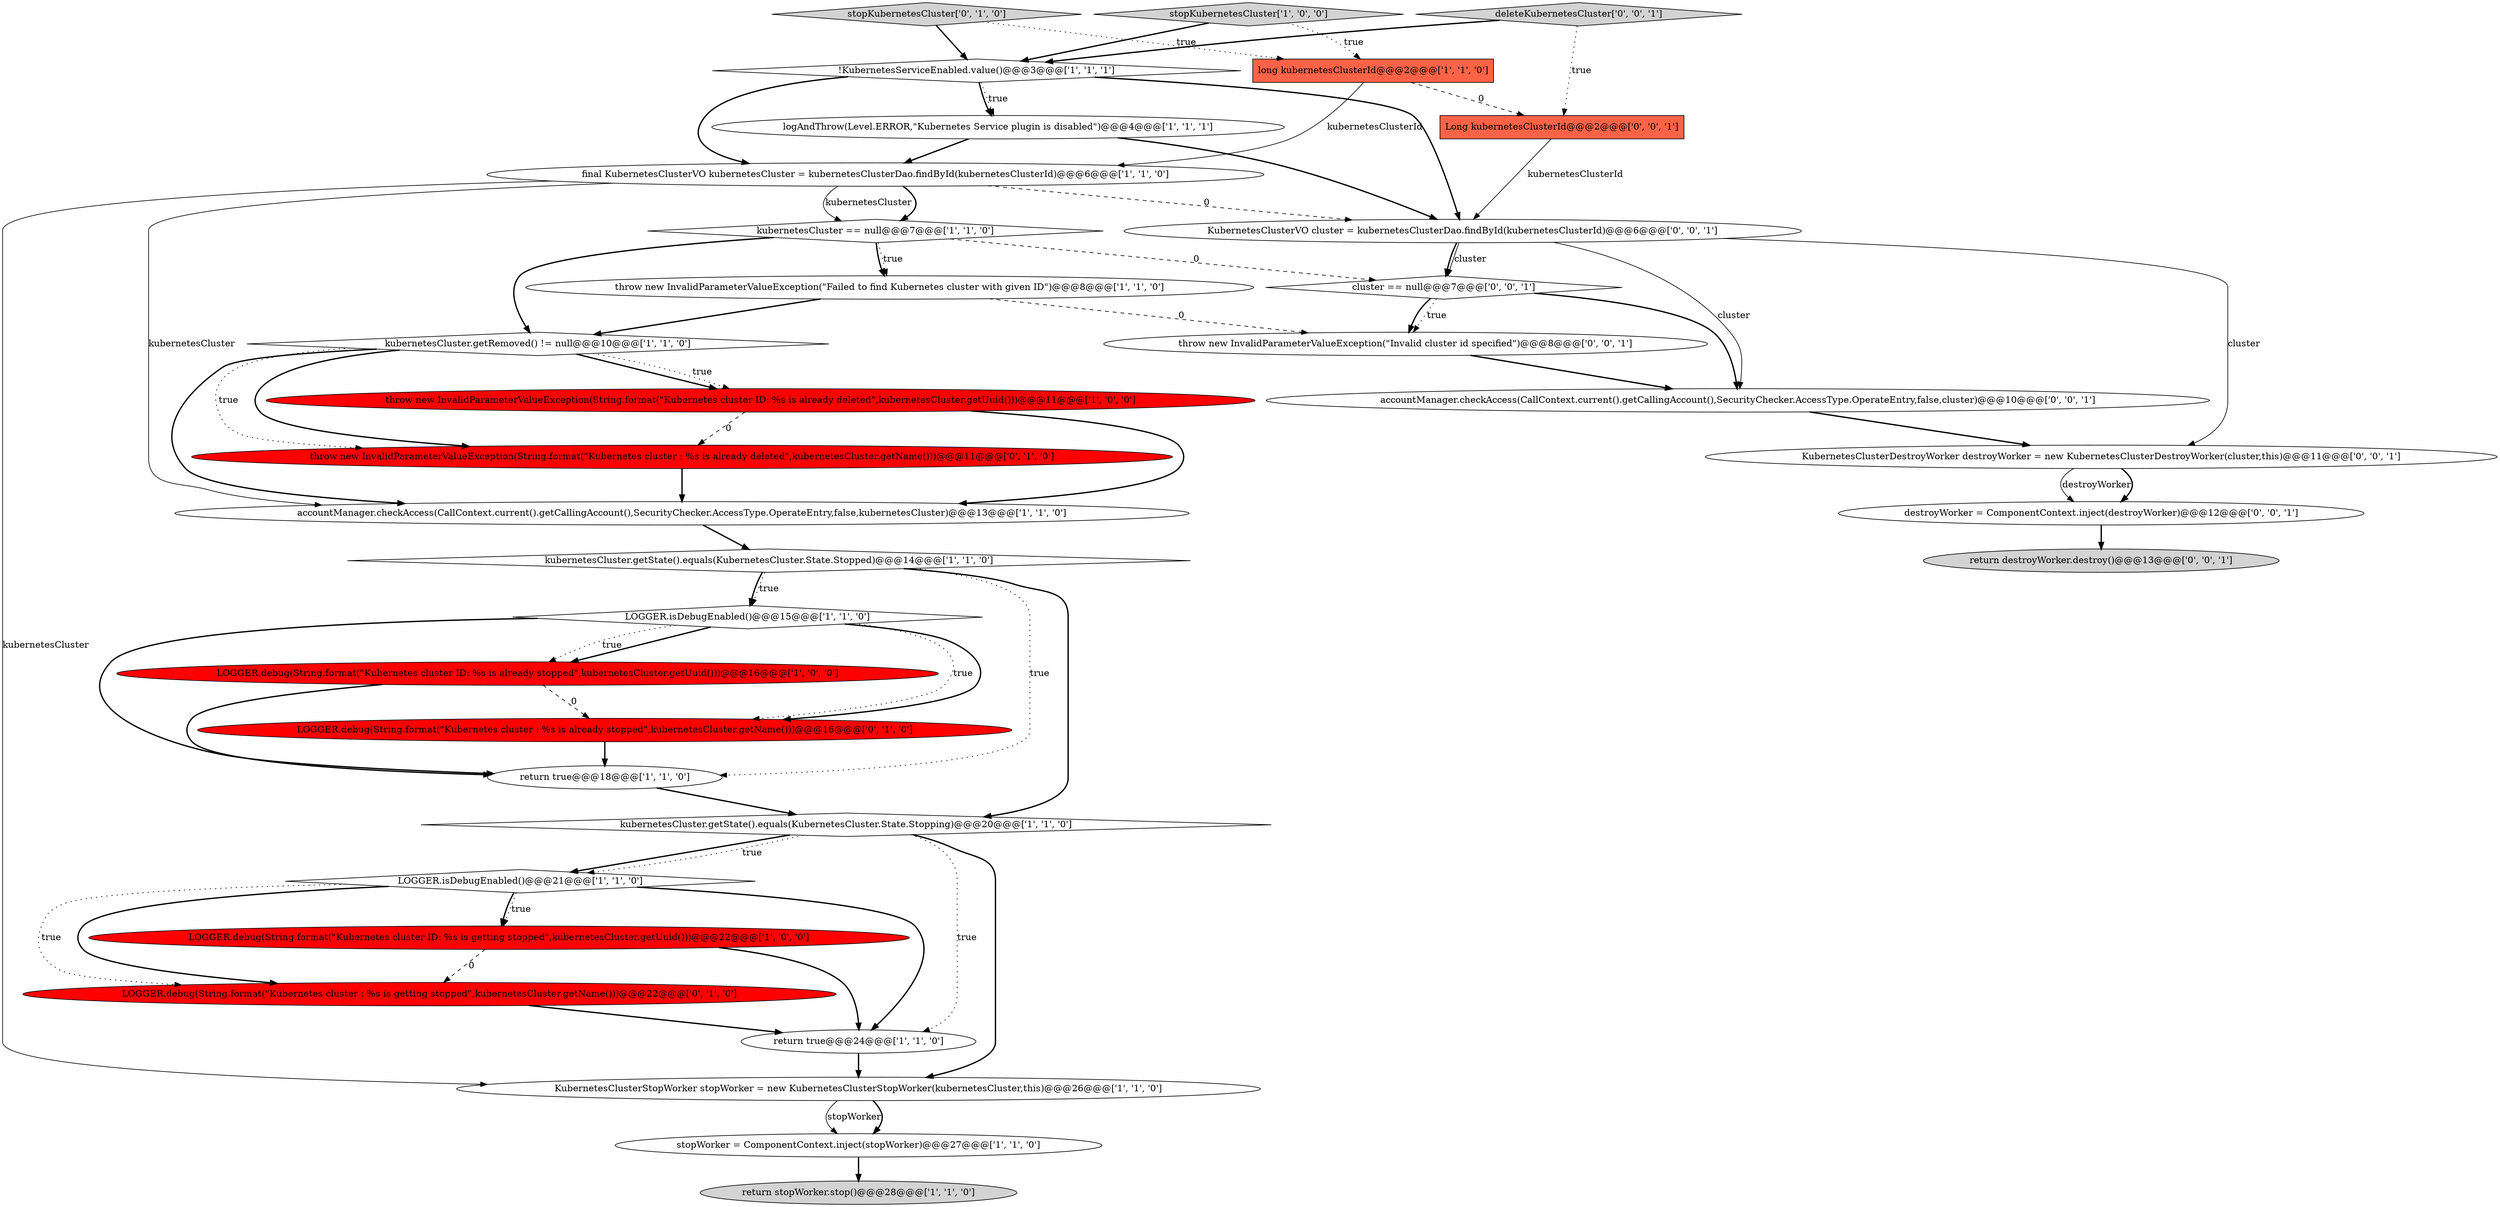 digraph {
27 [style = filled, label = "return destroyWorker.destroy()@@@13@@@['0', '0', '1']", fillcolor = lightgray, shape = ellipse image = "AAA0AAABBB3BBB"];
26 [style = filled, label = "KubernetesClusterDestroyWorker destroyWorker = new KubernetesClusterDestroyWorker(cluster,this)@@@11@@@['0', '0', '1']", fillcolor = white, shape = ellipse image = "AAA0AAABBB3BBB"];
23 [style = filled, label = "LOGGER.debug(String.format(\"Kubernetes cluster : %s is already stopped\",kubernetesCluster.getName()))@@@16@@@['0', '1', '0']", fillcolor = red, shape = ellipse image = "AAA1AAABBB2BBB"];
15 [style = filled, label = "throw new InvalidParameterValueException(String.format(\"Kubernetes cluster ID: %s is already deleted\",kubernetesCluster.getUuid()))@@@11@@@['1', '0', '0']", fillcolor = red, shape = ellipse image = "AAA1AAABBB1BBB"];
33 [style = filled, label = "destroyWorker = ComponentContext.inject(destroyWorker)@@@12@@@['0', '0', '1']", fillcolor = white, shape = ellipse image = "AAA0AAABBB3BBB"];
6 [style = filled, label = "final KubernetesClusterVO kubernetesCluster = kubernetesClusterDao.findById(kubernetesClusterId)@@@6@@@['1', '1', '0']", fillcolor = white, shape = ellipse image = "AAA0AAABBB1BBB"];
11 [style = filled, label = "stopWorker = ComponentContext.inject(stopWorker)@@@27@@@['1', '1', '0']", fillcolor = white, shape = ellipse image = "AAA0AAABBB1BBB"];
3 [style = filled, label = "kubernetesCluster == null@@@7@@@['1', '1', '0']", fillcolor = white, shape = diamond image = "AAA0AAABBB1BBB"];
17 [style = filled, label = "kubernetesCluster.getState().equals(KubernetesCluster.State.Stopped)@@@14@@@['1', '1', '0']", fillcolor = white, shape = diamond image = "AAA0AAABBB1BBB"];
13 [style = filled, label = "LOGGER.debug(String.format(\"Kubernetes cluster ID: %s is already stopped\",kubernetesCluster.getUuid()))@@@16@@@['1', '0', '0']", fillcolor = red, shape = ellipse image = "AAA1AAABBB1BBB"];
2 [style = filled, label = "LOGGER.isDebugEnabled()@@@21@@@['1', '1', '0']", fillcolor = white, shape = diamond image = "AAA0AAABBB1BBB"];
20 [style = filled, label = "kubernetesCluster.getRemoved() != null@@@10@@@['1', '1', '0']", fillcolor = white, shape = diamond image = "AAA0AAABBB1BBB"];
21 [style = filled, label = "throw new InvalidParameterValueException(String.format(\"Kubernetes cluster : %s is already deleted\",kubernetesCluster.getName()))@@@11@@@['0', '1', '0']", fillcolor = red, shape = ellipse image = "AAA1AAABBB2BBB"];
24 [style = filled, label = "stopKubernetesCluster['0', '1', '0']", fillcolor = lightgray, shape = diamond image = "AAA0AAABBB2BBB"];
18 [style = filled, label = "return true@@@24@@@['1', '1', '0']", fillcolor = white, shape = ellipse image = "AAA0AAABBB1BBB"];
25 [style = filled, label = "deleteKubernetesCluster['0', '0', '1']", fillcolor = lightgray, shape = diamond image = "AAA0AAABBB3BBB"];
7 [style = filled, label = "accountManager.checkAccess(CallContext.current().getCallingAccount(),SecurityChecker.AccessType.OperateEntry,false,kubernetesCluster)@@@13@@@['1', '1', '0']", fillcolor = white, shape = ellipse image = "AAA0AAABBB1BBB"];
5 [style = filled, label = "logAndThrow(Level.ERROR,\"Kubernetes Service plugin is disabled\")@@@4@@@['1', '1', '1']", fillcolor = white, shape = ellipse image = "AAA0AAABBB1BBB"];
10 [style = filled, label = "stopKubernetesCluster['1', '0', '0']", fillcolor = lightgray, shape = diamond image = "AAA0AAABBB1BBB"];
22 [style = filled, label = "LOGGER.debug(String.format(\"Kubernetes cluster : %s is getting stopped\",kubernetesCluster.getName()))@@@22@@@['0', '1', '0']", fillcolor = red, shape = ellipse image = "AAA1AAABBB2BBB"];
28 [style = filled, label = "cluster == null@@@7@@@['0', '0', '1']", fillcolor = white, shape = diamond image = "AAA0AAABBB3BBB"];
30 [style = filled, label = "Long kubernetesClusterId@@@2@@@['0', '0', '1']", fillcolor = tomato, shape = box image = "AAA0AAABBB3BBB"];
0 [style = filled, label = "LOGGER.debug(String.format(\"Kubernetes cluster ID: %s is getting stopped\",kubernetesCluster.getUuid()))@@@22@@@['1', '0', '0']", fillcolor = red, shape = ellipse image = "AAA1AAABBB1BBB"];
14 [style = filled, label = "throw new InvalidParameterValueException(\"Failed to find Kubernetes cluster with given ID\")@@@8@@@['1', '1', '0']", fillcolor = white, shape = ellipse image = "AAA0AAABBB1BBB"];
16 [style = filled, label = "long kubernetesClusterId@@@2@@@['1', '1', '0']", fillcolor = tomato, shape = box image = "AAA0AAABBB1BBB"];
12 [style = filled, label = "LOGGER.isDebugEnabled()@@@15@@@['1', '1', '0']", fillcolor = white, shape = diamond image = "AAA0AAABBB1BBB"];
1 [style = filled, label = "!KubernetesServiceEnabled.value()@@@3@@@['1', '1', '1']", fillcolor = white, shape = diamond image = "AAA0AAABBB1BBB"];
31 [style = filled, label = "throw new InvalidParameterValueException(\"Invalid cluster id specified\")@@@8@@@['0', '0', '1']", fillcolor = white, shape = ellipse image = "AAA0AAABBB3BBB"];
9 [style = filled, label = "kubernetesCluster.getState().equals(KubernetesCluster.State.Stopping)@@@20@@@['1', '1', '0']", fillcolor = white, shape = diamond image = "AAA0AAABBB1BBB"];
29 [style = filled, label = "accountManager.checkAccess(CallContext.current().getCallingAccount(),SecurityChecker.AccessType.OperateEntry,false,cluster)@@@10@@@['0', '0', '1']", fillcolor = white, shape = ellipse image = "AAA0AAABBB3BBB"];
19 [style = filled, label = "return stopWorker.stop()@@@28@@@['1', '1', '0']", fillcolor = lightgray, shape = ellipse image = "AAA0AAABBB1BBB"];
8 [style = filled, label = "KubernetesClusterStopWorker stopWorker = new KubernetesClusterStopWorker(kubernetesCluster,this)@@@26@@@['1', '1', '0']", fillcolor = white, shape = ellipse image = "AAA0AAABBB1BBB"];
4 [style = filled, label = "return true@@@18@@@['1', '1', '0']", fillcolor = white, shape = ellipse image = "AAA0AAABBB1BBB"];
32 [style = filled, label = "KubernetesClusterVO cluster = kubernetesClusterDao.findById(kubernetesClusterId)@@@6@@@['0', '0', '1']", fillcolor = white, shape = ellipse image = "AAA0AAABBB3BBB"];
1->5 [style = bold, label=""];
4->9 [style = bold, label=""];
6->3 [style = bold, label=""];
28->29 [style = bold, label=""];
28->31 [style = dotted, label="true"];
25->1 [style = bold, label=""];
2->0 [style = dotted, label="true"];
7->17 [style = bold, label=""];
3->28 [style = dashed, label="0"];
15->7 [style = bold, label=""];
12->23 [style = dotted, label="true"];
2->22 [style = dotted, label="true"];
9->2 [style = bold, label=""];
26->33 [style = solid, label="destroyWorker"];
17->4 [style = dotted, label="true"];
17->9 [style = bold, label=""];
28->31 [style = bold, label=""];
3->14 [style = bold, label=""];
26->33 [style = bold, label=""];
32->28 [style = solid, label="cluster"];
6->32 [style = dashed, label="0"];
32->29 [style = solid, label="cluster"];
23->4 [style = bold, label=""];
2->18 [style = bold, label=""];
31->29 [style = bold, label=""];
15->21 [style = dashed, label="0"];
20->21 [style = dotted, label="true"];
6->8 [style = solid, label="kubernetesCluster"];
11->19 [style = bold, label=""];
9->8 [style = bold, label=""];
6->7 [style = solid, label="kubernetesCluster"];
13->23 [style = dashed, label="0"];
33->27 [style = bold, label=""];
24->16 [style = dotted, label="true"];
0->22 [style = dashed, label="0"];
3->14 [style = dotted, label="true"];
29->26 [style = bold, label=""];
20->21 [style = bold, label=""];
5->32 [style = bold, label=""];
12->13 [style = bold, label=""];
12->13 [style = dotted, label="true"];
1->6 [style = bold, label=""];
3->20 [style = bold, label=""];
17->12 [style = bold, label=""];
2->0 [style = bold, label=""];
5->6 [style = bold, label=""];
30->32 [style = solid, label="kubernetesClusterId"];
17->12 [style = dotted, label="true"];
12->4 [style = bold, label=""];
22->18 [style = bold, label=""];
16->30 [style = dashed, label="0"];
9->2 [style = dotted, label="true"];
1->32 [style = bold, label=""];
9->18 [style = dotted, label="true"];
21->7 [style = bold, label=""];
0->18 [style = bold, label=""];
12->23 [style = bold, label=""];
18->8 [style = bold, label=""];
24->1 [style = bold, label=""];
6->3 [style = solid, label="kubernetesCluster"];
20->7 [style = bold, label=""];
2->22 [style = bold, label=""];
10->1 [style = bold, label=""];
8->11 [style = solid, label="stopWorker"];
16->6 [style = solid, label="kubernetesClusterId"];
10->16 [style = dotted, label="true"];
32->26 [style = solid, label="cluster"];
25->30 [style = dotted, label="true"];
20->15 [style = bold, label=""];
1->5 [style = dotted, label="true"];
8->11 [style = bold, label=""];
20->15 [style = dotted, label="true"];
32->28 [style = bold, label=""];
14->20 [style = bold, label=""];
13->4 [style = bold, label=""];
14->31 [style = dashed, label="0"];
}
